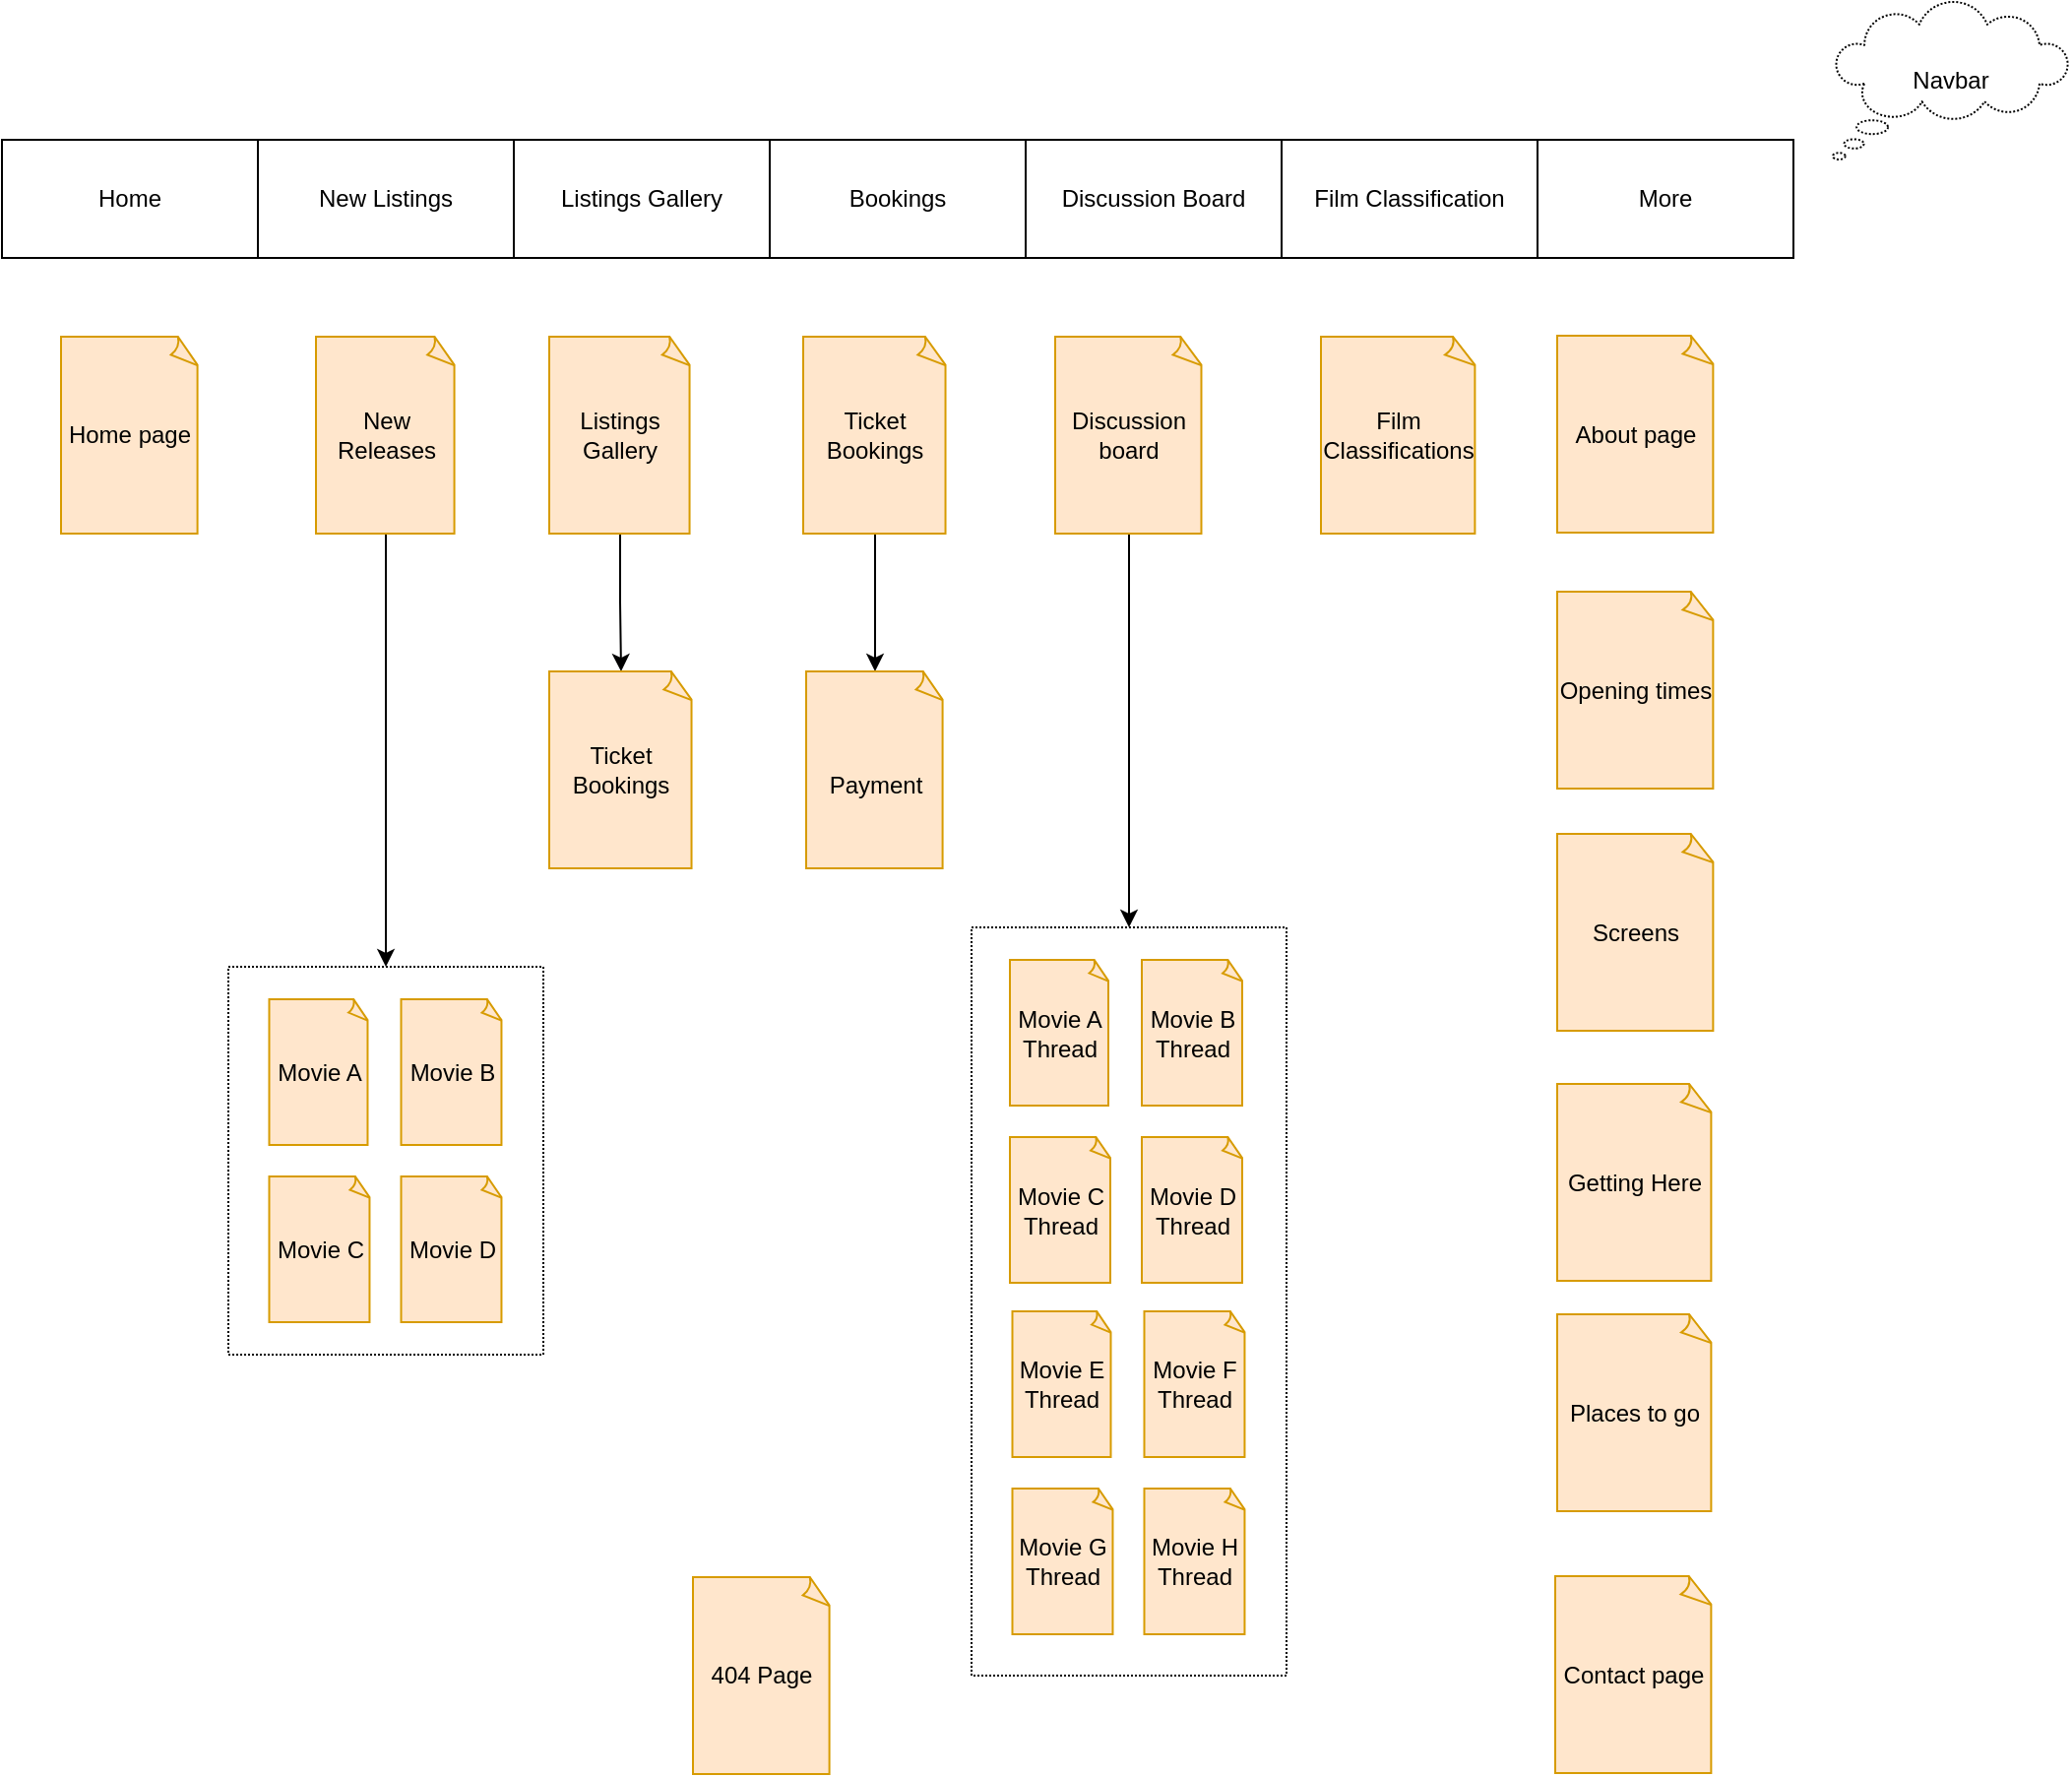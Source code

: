 <mxfile version="15.8.7" type="device"><diagram id="9vVXYeCcHV21ei1Ue3Z5" name="Page-1"><mxGraphModel dx="1257" dy="1374" grid="1" gridSize="10" guides="1" tooltips="1" connect="1" arrows="1" fold="1" page="0" pageScale="1" pageWidth="1169" pageHeight="827" math="0" shadow="0"><root><mxCell id="0"/><mxCell id="1" parent="0"/><mxCell id="p7f9iUlsKaYYbHJI8QPc-14" value="&lt;span&gt;Home page&lt;/span&gt;" style="whiteSpace=wrap;html=1;shape=mxgraph.basic.document;rounded=1;fillColor=#ffe6cc;strokeColor=#d79b00;flipH=0;" parent="1" vertex="1"><mxGeometry x="50" y="150" width="70" height="100" as="geometry"/></mxCell><mxCell id="q197QFIgFEAzJsEmRGrT-18" style="edgeStyle=orthogonalEdgeStyle;rounded=0;orthogonalLoop=1;jettySize=auto;html=1;entryX=0.5;entryY=0;entryDx=0;entryDy=0;entryPerimeter=0;" parent="1" source="p7f9iUlsKaYYbHJI8QPc-15" target="q197QFIgFEAzJsEmRGrT-17" edge="1"><mxGeometry relative="1" as="geometry"/></mxCell><mxCell id="p7f9iUlsKaYYbHJI8QPc-15" value="Listings Gallery" style="whiteSpace=wrap;html=1;shape=mxgraph.basic.document;rounded=1;fillColor=#ffe6cc;strokeColor=#d79b00;flipH=0;" parent="1" vertex="1"><mxGeometry x="298" y="150" width="72" height="100" as="geometry"/></mxCell><mxCell id="p7f9iUlsKaYYbHJI8QPc-16" value="Opening times" style="whiteSpace=wrap;html=1;shape=mxgraph.basic.document;rounded=1;fillColor=#ffe6cc;strokeColor=#d79b00;" parent="1" vertex="1"><mxGeometry x="810" y="279.5" width="80" height="100" as="geometry"/></mxCell><mxCell id="kC1xV4v4jSwnp7RrcEFF-17" style="edgeStyle=orthogonalEdgeStyle;rounded=0;orthogonalLoop=1;jettySize=auto;html=1;exitX=0.5;exitY=1;exitDx=0;exitDy=0;exitPerimeter=0;entryX=0.5;entryY=0;entryDx=0;entryDy=0;" parent="1" source="p7f9iUlsKaYYbHJI8QPc-17" target="kC1xV4v4jSwnp7RrcEFF-13" edge="1"><mxGeometry relative="1" as="geometry"/></mxCell><mxCell id="p7f9iUlsKaYYbHJI8QPc-17" value="New Releases" style="whiteSpace=wrap;html=1;shape=mxgraph.basic.document;rounded=1;fillColor=#ffe6cc;strokeColor=#d79b00;flipH=0;" parent="1" vertex="1"><mxGeometry x="179.5" y="150" width="71" height="100" as="geometry"/></mxCell><mxCell id="q197QFIgFEAzJsEmRGrT-16" style="edgeStyle=orthogonalEdgeStyle;rounded=0;orthogonalLoop=1;jettySize=auto;html=1;entryX=0.5;entryY=0;entryDx=0;entryDy=0;entryPerimeter=0;" parent="1" source="p7f9iUlsKaYYbHJI8QPc-21" target="kC1xV4v4jSwnp7RrcEFF-6" edge="1"><mxGeometry relative="1" as="geometry"/></mxCell><mxCell id="p7f9iUlsKaYYbHJI8QPc-21" value="&lt;span style=&quot;font-family: &amp;#34;helvetica&amp;#34;&quot;&gt;Ticket Bookings&lt;/span&gt;" style="whiteSpace=wrap;html=1;shape=mxgraph.basic.document;rounded=1;fillColor=#ffe6cc;strokeColor=#d79b00;flipH=0;" parent="1" vertex="1"><mxGeometry x="427" y="150" width="73" height="100" as="geometry"/></mxCell><mxCell id="p7f9iUlsKaYYbHJI8QPc-23" value="&lt;font face=&quot;helvetica&quot;&gt;Places to go&lt;/font&gt;" style="whiteSpace=wrap;html=1;shape=mxgraph.basic.document;rounded=1;fillColor=#ffe6cc;strokeColor=#d79b00;" parent="1" vertex="1"><mxGeometry x="810" y="646.5" width="79" height="100" as="geometry"/></mxCell><mxCell id="p7f9iUlsKaYYbHJI8QPc-24" value="&lt;span style=&quot;font-family: &amp;#34;helvetica&amp;#34;&quot;&gt;Getting Here&lt;/span&gt;" style="whiteSpace=wrap;html=1;shape=mxgraph.basic.document;rounded=1;fillColor=#ffe6cc;strokeColor=#d79b00;flipH=0;" parent="1" vertex="1"><mxGeometry x="810" y="529.5" width="79" height="100" as="geometry"/></mxCell><mxCell id="q197QFIgFEAzJsEmRGrT-15" style="edgeStyle=orthogonalEdgeStyle;rounded=0;orthogonalLoop=1;jettySize=auto;html=1;entryX=0.5;entryY=0;entryDx=0;entryDy=0;" parent="1" source="p7f9iUlsKaYYbHJI8QPc-25" target="q197QFIgFEAzJsEmRGrT-6" edge="1"><mxGeometry relative="1" as="geometry"/></mxCell><mxCell id="p7f9iUlsKaYYbHJI8QPc-25" value="Discussion board" style="whiteSpace=wrap;html=1;shape=mxgraph.basic.document;rounded=1;fillColor=#ffe6cc;strokeColor=#d79b00;" parent="1" vertex="1"><mxGeometry x="555" y="150" width="75" height="100" as="geometry"/></mxCell><mxCell id="p7f9iUlsKaYYbHJI8QPc-29" value="About page" style="whiteSpace=wrap;html=1;shape=mxgraph.basic.document;rounded=1;fillColor=#ffe6cc;strokeColor=#d79b00;flipH=0;" parent="1" vertex="1"><mxGeometry x="810" y="149.5" width="80" height="100" as="geometry"/></mxCell><mxCell id="p7f9iUlsKaYYbHJI8QPc-30" value="Contact page" style="whiteSpace=wrap;html=1;shape=mxgraph.basic.document;rounded=1;fillColor=#ffe6cc;strokeColor=#d79b00;" parent="1" vertex="1"><mxGeometry x="809" y="779.5" width="80" height="100" as="geometry"/></mxCell><mxCell id="p7f9iUlsKaYYbHJI8QPc-33" value="Home" style="rounded=0;whiteSpace=wrap;html=1;" parent="1" vertex="1"><mxGeometry x="20" y="50" width="130" height="60" as="geometry"/></mxCell><mxCell id="p7f9iUlsKaYYbHJI8QPc-35" value="New Listings" style="rounded=0;whiteSpace=wrap;html=1;" parent="1" vertex="1"><mxGeometry x="150" y="50" width="130" height="60" as="geometry"/></mxCell><mxCell id="p7f9iUlsKaYYbHJI8QPc-36" value="Listings Gallery" style="rounded=0;whiteSpace=wrap;html=1;" parent="1" vertex="1"><mxGeometry x="280" y="50" width="130" height="60" as="geometry"/></mxCell><mxCell id="p7f9iUlsKaYYbHJI8QPc-37" value="Bookings" style="rounded=0;whiteSpace=wrap;html=1;" parent="1" vertex="1"><mxGeometry x="410" y="50" width="130" height="60" as="geometry"/></mxCell><mxCell id="p7f9iUlsKaYYbHJI8QPc-41" value="More" style="rounded=0;whiteSpace=wrap;html=1;" parent="1" vertex="1"><mxGeometry x="800" y="50" width="130" height="60" as="geometry"/></mxCell><mxCell id="4aFQmp6HCYiF2naw0mB--1" value="Discussion Board" style="rounded=0;whiteSpace=wrap;html=1;" parent="1" vertex="1"><mxGeometry x="540" y="50" width="130" height="60" as="geometry"/></mxCell><mxCell id="kC1xV4v4jSwnp7RrcEFF-5" value="Screens" style="whiteSpace=wrap;html=1;shape=mxgraph.basic.document;rounded=1;fillColor=#ffe6cc;strokeColor=#d79b00;" parent="1" vertex="1"><mxGeometry x="810" y="402.5" width="80" height="100" as="geometry"/></mxCell><mxCell id="kC1xV4v4jSwnp7RrcEFF-6" value="&lt;br&gt;Payment&lt;br&gt;" style="whiteSpace=wrap;html=1;shape=mxgraph.basic.document;rounded=1;fillColor=#ffe6cc;strokeColor=#d79b00;" parent="1" vertex="1"><mxGeometry x="428.5" y="320" width="70" height="100" as="geometry"/></mxCell><mxCell id="kC1xV4v4jSwnp7RrcEFF-14" value="" style="group" parent="1" vertex="1" connectable="0"><mxGeometry x="135" y="470" width="160" height="197" as="geometry"/></mxCell><mxCell id="kC1xV4v4jSwnp7RrcEFF-13" value="" style="rounded=0;whiteSpace=wrap;html=1;dashed=1;dashPattern=1 1;" parent="kC1xV4v4jSwnp7RrcEFF-14" vertex="1"><mxGeometry width="160" height="197" as="geometry"/></mxCell><mxCell id="kC1xV4v4jSwnp7RrcEFF-27" value="Movie A" style="whiteSpace=wrap;html=1;shape=mxgraph.basic.document;rounded=1;fillColor=#ffe6cc;strokeColor=#d79b00;flipH=0;" parent="kC1xV4v4jSwnp7RrcEFF-14" vertex="1"><mxGeometry x="20.75" y="16.5" width="50.5" height="74" as="geometry"/></mxCell><mxCell id="kC1xV4v4jSwnp7RrcEFF-28" value="Movie B" style="whiteSpace=wrap;html=1;shape=mxgraph.basic.document;rounded=1;fillColor=#ffe6cc;strokeColor=#d79b00;flipH=0;" parent="kC1xV4v4jSwnp7RrcEFF-14" vertex="1"><mxGeometry x="87.75" y="16.5" width="51.5" height="74" as="geometry"/></mxCell><mxCell id="kC1xV4v4jSwnp7RrcEFF-29" value="Movie D" style="whiteSpace=wrap;html=1;shape=mxgraph.basic.document;rounded=1;fillColor=#ffe6cc;strokeColor=#d79b00;flipH=0;" parent="kC1xV4v4jSwnp7RrcEFF-14" vertex="1"><mxGeometry x="87.75" y="106.5" width="51.5" height="74" as="geometry"/></mxCell><mxCell id="kC1xV4v4jSwnp7RrcEFF-30" value="Movie C" style="whiteSpace=wrap;html=1;shape=mxgraph.basic.document;rounded=1;fillColor=#ffe6cc;strokeColor=#d79b00;flipH=0;" parent="kC1xV4v4jSwnp7RrcEFF-14" vertex="1"><mxGeometry x="20.75" y="106.5" width="51.5" height="74" as="geometry"/></mxCell><mxCell id="kC1xV4v4jSwnp7RrcEFF-26" value="Navbar" style="whiteSpace=wrap;html=1;shape=mxgraph.basic.cloud_callout;dashed=1;dashPattern=1 1;" parent="1" vertex="1"><mxGeometry x="950" y="-20" width="120" height="80" as="geometry"/></mxCell><mxCell id="q197QFIgFEAzJsEmRGrT-1" value="404 Page" style="whiteSpace=wrap;html=1;shape=mxgraph.basic.document;rounded=1;fillColor=#ffe6cc;strokeColor=#d79b00;" parent="1" vertex="1"><mxGeometry x="371" y="780" width="70" height="100" as="geometry"/></mxCell><mxCell id="q197QFIgFEAzJsEmRGrT-2" value="Film Classification" style="rounded=0;whiteSpace=wrap;html=1;" parent="1" vertex="1"><mxGeometry x="670" y="50" width="130" height="60" as="geometry"/></mxCell><mxCell id="q197QFIgFEAzJsEmRGrT-3" value="&lt;span style=&quot;font-family: &amp;#34;helvetica&amp;#34;&quot;&gt;Film Classifications&lt;/span&gt;" style="whiteSpace=wrap;html=1;shape=mxgraph.basic.document;rounded=1;fillColor=#ffe6cc;strokeColor=#d79b00;flipH=0;" parent="1" vertex="1"><mxGeometry x="690" y="150" width="79" height="100" as="geometry"/></mxCell><mxCell id="q197QFIgFEAzJsEmRGrT-5" value="" style="group" parent="1" vertex="1" connectable="0"><mxGeometry x="512.5" y="450" width="160" height="380" as="geometry"/></mxCell><mxCell id="q197QFIgFEAzJsEmRGrT-6" value="" style="rounded=0;whiteSpace=wrap;html=1;dashed=1;dashPattern=1 1;" parent="q197QFIgFEAzJsEmRGrT-5" vertex="1"><mxGeometry width="160" height="380" as="geometry"/></mxCell><mxCell id="q197QFIgFEAzJsEmRGrT-7" value="Movie A&lt;br&gt;Thread" style="whiteSpace=wrap;html=1;shape=mxgraph.basic.document;rounded=1;fillColor=#ffe6cc;strokeColor=#d79b00;flipH=0;" parent="q197QFIgFEAzJsEmRGrT-5" vertex="1"><mxGeometry x="19.5" y="16.5" width="50.5" height="74" as="geometry"/></mxCell><mxCell id="q197QFIgFEAzJsEmRGrT-8" value="Movie B&lt;br&gt;Thread" style="whiteSpace=wrap;html=1;shape=mxgraph.basic.document;rounded=1;fillColor=#ffe6cc;strokeColor=#d79b00;flipH=0;" parent="q197QFIgFEAzJsEmRGrT-5" vertex="1"><mxGeometry x="86.5" y="16.5" width="51.5" height="74" as="geometry"/></mxCell><mxCell id="q197QFIgFEAzJsEmRGrT-9" value="Movie D&lt;br&gt;Thread" style="whiteSpace=wrap;html=1;shape=mxgraph.basic.document;rounded=1;fillColor=#ffe6cc;strokeColor=#d79b00;flipH=0;" parent="q197QFIgFEAzJsEmRGrT-5" vertex="1"><mxGeometry x="86.5" y="106.5" width="51.5" height="74" as="geometry"/></mxCell><mxCell id="q197QFIgFEAzJsEmRGrT-10" value="Movie C&lt;br&gt;Thread" style="whiteSpace=wrap;html=1;shape=mxgraph.basic.document;rounded=1;fillColor=#ffe6cc;strokeColor=#d79b00;flipH=0;" parent="q197QFIgFEAzJsEmRGrT-5" vertex="1"><mxGeometry x="19.5" y="106.5" width="51.5" height="74" as="geometry"/></mxCell><mxCell id="q197QFIgFEAzJsEmRGrT-11" value="Movie E&lt;br&gt;Thread" style="whiteSpace=wrap;html=1;shape=mxgraph.basic.document;rounded=1;fillColor=#ffe6cc;strokeColor=#d79b00;flipH=0;" parent="q197QFIgFEAzJsEmRGrT-5" vertex="1"><mxGeometry x="20.75" y="195" width="50.5" height="74" as="geometry"/></mxCell><mxCell id="q197QFIgFEAzJsEmRGrT-12" value="Movie F&lt;br&gt;Thread" style="whiteSpace=wrap;html=1;shape=mxgraph.basic.document;rounded=1;fillColor=#ffe6cc;strokeColor=#d79b00;flipH=0;" parent="q197QFIgFEAzJsEmRGrT-5" vertex="1"><mxGeometry x="87.75" y="195" width="51.5" height="74" as="geometry"/></mxCell><mxCell id="q197QFIgFEAzJsEmRGrT-13" value="Movie H&lt;br&gt;Thread" style="whiteSpace=wrap;html=1;shape=mxgraph.basic.document;rounded=1;fillColor=#ffe6cc;strokeColor=#d79b00;flipH=0;" parent="q197QFIgFEAzJsEmRGrT-5" vertex="1"><mxGeometry x="87.75" y="285" width="51.5" height="74" as="geometry"/></mxCell><mxCell id="q197QFIgFEAzJsEmRGrT-14" value="Movie G&lt;br&gt;Thread" style="whiteSpace=wrap;html=1;shape=mxgraph.basic.document;rounded=1;fillColor=#ffe6cc;strokeColor=#d79b00;flipH=0;" parent="q197QFIgFEAzJsEmRGrT-5" vertex="1"><mxGeometry x="20.75" y="285" width="51.5" height="74" as="geometry"/></mxCell><mxCell id="q197QFIgFEAzJsEmRGrT-17" value="&lt;span style=&quot;font-family: &amp;#34;helvetica&amp;#34;&quot;&gt;Ticket Bookings&lt;/span&gt;" style="whiteSpace=wrap;html=1;shape=mxgraph.basic.document;rounded=1;fillColor=#ffe6cc;strokeColor=#d79b00;flipH=0;" parent="1" vertex="1"><mxGeometry x="298" y="320" width="73" height="100" as="geometry"/></mxCell></root></mxGraphModel></diagram></mxfile>